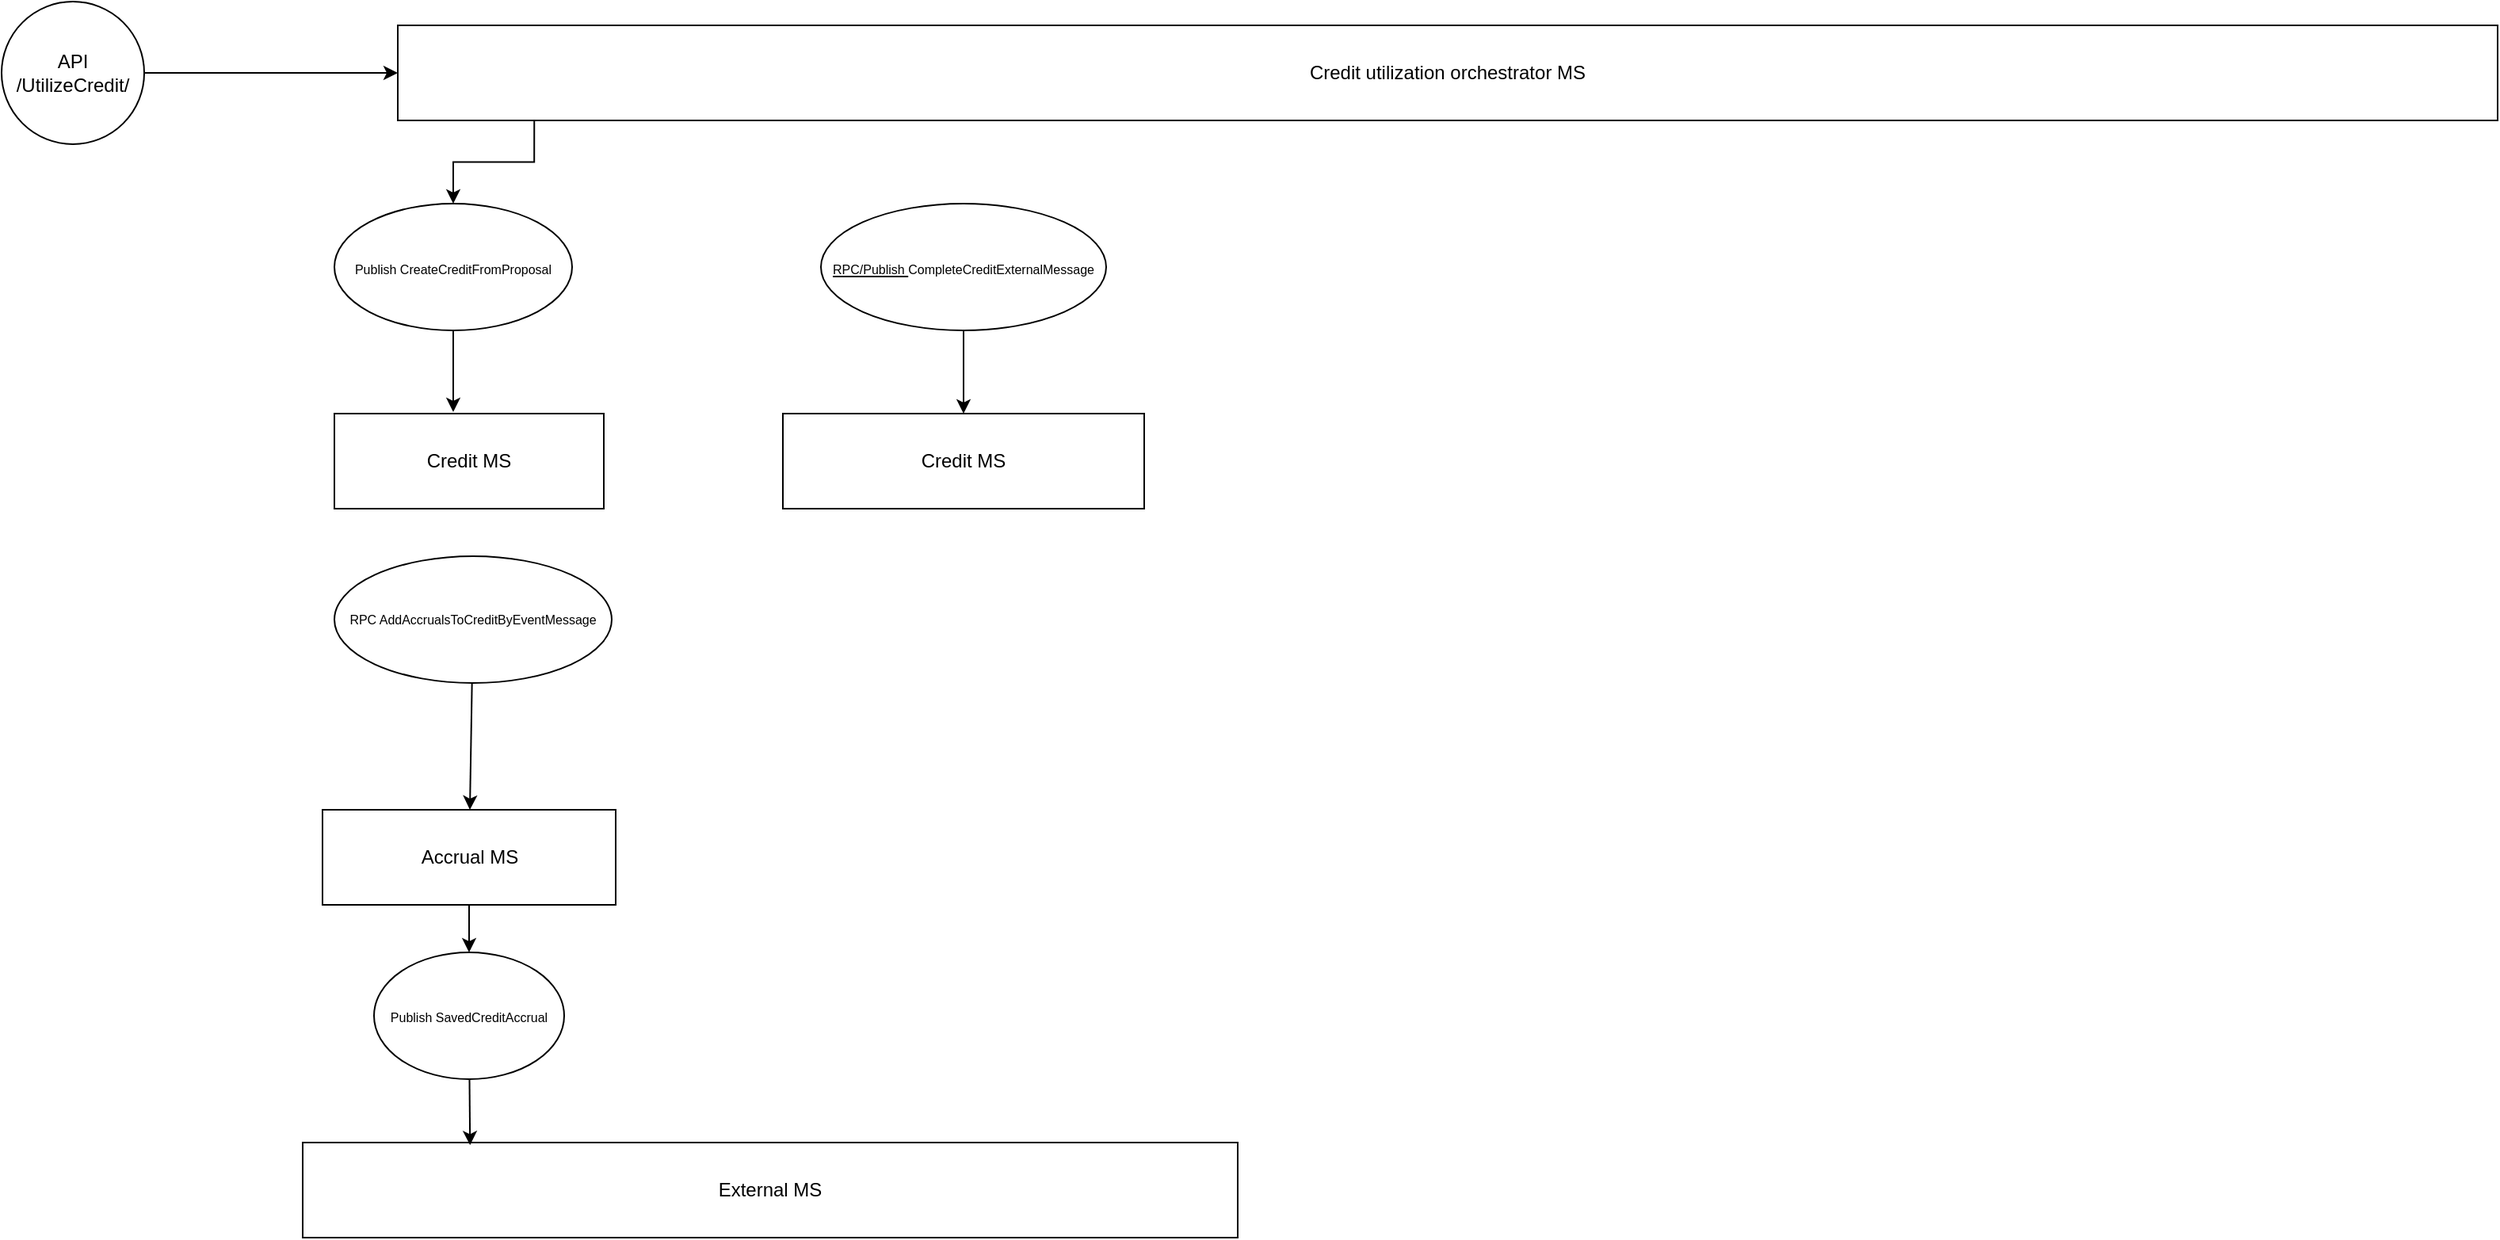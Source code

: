 <mxfile version="12.1.1" type="github" pages="1"><diagram id="sl8NYqq8rNl9QEhFI1fA" name="Page-1"><mxGraphModel dx="1385" dy="670" grid="1" gridSize="10" guides="1" tooltips="1" connect="1" arrows="1" fold="1" page="1" pageScale="1" pageWidth="1654" pageHeight="2336" math="0" shadow="0"><root><mxCell id="0"/><mxCell id="1" parent="0"/><mxCell id="KffA6eCXS93T_gcKlZLA-15" style="edgeStyle=none;rounded=0;orthogonalLoop=1;jettySize=auto;html=1;exitX=1;exitY=0.5;exitDx=0;exitDy=0;" edge="1" parent="1" source="KffA6eCXS93T_gcKlZLA-1" target="KffA6eCXS93T_gcKlZLA-2"><mxGeometry relative="1" as="geometry"/></mxCell><mxCell id="KffA6eCXS93T_gcKlZLA-1" value="API /UtilizeCredit/" style="ellipse;whiteSpace=wrap;html=1;aspect=fixed;" vertex="1" parent="1"><mxGeometry x="10" y="40" width="90" height="90" as="geometry"/></mxCell><mxCell id="KffA6eCXS93T_gcKlZLA-2" value="Credit utilization orchestrator MS" style="rounded=0;whiteSpace=wrap;html=1;" vertex="1" parent="1"><mxGeometry x="260" y="55" width="1325" height="60" as="geometry"/></mxCell><mxCell id="KffA6eCXS93T_gcKlZLA-6" value="Credit MS" style="rounded=0;whiteSpace=wrap;html=1;" vertex="1" parent="1"><mxGeometry x="220" y="300" width="170" height="60" as="geometry"/></mxCell><mxCell id="KffA6eCXS93T_gcKlZLA-39" style="edgeStyle=orthogonalEdgeStyle;rounded=0;orthogonalLoop=1;jettySize=auto;html=1;exitX=0.5;exitY=1;exitDx=0;exitDy=0;entryX=0.5;entryY=0;entryDx=0;entryDy=0;" edge="1" parent="1" source="KffA6eCXS93T_gcKlZLA-12" target="KffA6eCXS93T_gcKlZLA-29"><mxGeometry relative="1" as="geometry"/></mxCell><mxCell id="KffA6eCXS93T_gcKlZLA-12" value="Accrual MS&lt;br&gt;" style="rounded=0;whiteSpace=wrap;html=1;" vertex="1" parent="1"><mxGeometry x="212.5" y="550" width="185" height="60" as="geometry"/></mxCell><mxCell id="KffA6eCXS93T_gcKlZLA-14" value="&lt;h3&gt;&lt;br&gt;&lt;/h3&gt;" style="text;html=1;resizable=0;points=[];autosize=1;align=left;verticalAlign=top;spacingTop=-4;" vertex="1" parent="1"><mxGeometry x="70" y="410" width="20" height="40" as="geometry"/></mxCell><mxCell id="KffA6eCXS93T_gcKlZLA-16" value="External MS" style="rounded=0;whiteSpace=wrap;html=1;" vertex="1" parent="1"><mxGeometry x="200" y="760" width="590" height="60" as="geometry"/></mxCell><mxCell id="KffA6eCXS93T_gcKlZLA-19" value="Credit MS" style="rounded=0;whiteSpace=wrap;html=1;" vertex="1" parent="1"><mxGeometry x="503" y="300" width="228" height="60" as="geometry"/></mxCell><mxCell id="KffA6eCXS93T_gcKlZLA-34" value="" style="edgeStyle=none;rounded=0;orthogonalLoop=1;jettySize=auto;html=1;" edge="1" parent="1" source="KffA6eCXS93T_gcKlZLA-21" target="KffA6eCXS93T_gcKlZLA-12"><mxGeometry relative="1" as="geometry"/></mxCell><mxCell id="KffA6eCXS93T_gcKlZLA-21" value="&lt;h6 style=&quot;text-align: left&quot;&gt;&lt;font style=&quot;font-weight: normal ; font-size: 8px&quot;&gt;RPC AddAccrualsToCreditByEventMessage&lt;/font&gt;&lt;/h6&gt;" style="ellipse;whiteSpace=wrap;html=1;" vertex="1" parent="1"><mxGeometry x="220" y="390" width="175" height="80" as="geometry"/></mxCell><mxCell id="KffA6eCXS93T_gcKlZLA-28" style="edgeStyle=none;rounded=0;orthogonalLoop=1;jettySize=auto;html=1;" edge="1" parent="1" source="KffA6eCXS93T_gcKlZLA-26"><mxGeometry relative="1" as="geometry"><mxPoint x="295" y="299" as="targetPoint"/></mxGeometry></mxCell><mxCell id="KffA6eCXS93T_gcKlZLA-26" value="&lt;font style=&quot;font-size: 8px&quot;&gt;Publish CreateCreditFromProposal&lt;/font&gt;" style="ellipse;whiteSpace=wrap;html=1;" vertex="1" parent="1"><mxGeometry x="220" y="167.5" width="150" height="80" as="geometry"/></mxCell><mxCell id="KffA6eCXS93T_gcKlZLA-27" style="edgeStyle=orthogonalEdgeStyle;rounded=0;orthogonalLoop=1;jettySize=auto;html=1;exitX=0.065;exitY=1.005;exitDx=0;exitDy=0;entryX=0.5;entryY=0;entryDx=0;entryDy=0;exitPerimeter=0;" edge="1" parent="1" source="KffA6eCXS93T_gcKlZLA-2" target="KffA6eCXS93T_gcKlZLA-26"><mxGeometry relative="1" as="geometry"><mxPoint x="275" y="250" as="targetPoint"/><mxPoint x="340.833" y="115" as="sourcePoint"/><Array as="points"/></mxGeometry></mxCell><mxCell id="KffA6eCXS93T_gcKlZLA-42" style="edgeStyle=none;rounded=0;orthogonalLoop=1;jettySize=auto;html=1;entryX=0.179;entryY=0.028;entryDx=0;entryDy=0;entryPerimeter=0;" edge="1" parent="1" source="KffA6eCXS93T_gcKlZLA-29" target="KffA6eCXS93T_gcKlZLA-16"><mxGeometry relative="1" as="geometry"/></mxCell><mxCell id="KffA6eCXS93T_gcKlZLA-29" value="&lt;font style=&quot;font-size: 8px&quot;&gt;Publish SavedCreditAccrual&lt;/font&gt;" style="ellipse;whiteSpace=wrap;html=1;" vertex="1" parent="1"><mxGeometry x="245" y="640" width="120" height="80" as="geometry"/></mxCell><mxCell id="KffA6eCXS93T_gcKlZLA-37" style="edgeStyle=none;rounded=0;orthogonalLoop=1;jettySize=auto;html=1;entryX=0.5;entryY=0;entryDx=0;entryDy=0;" edge="1" parent="1" source="KffA6eCXS93T_gcKlZLA-36" target="KffA6eCXS93T_gcKlZLA-19"><mxGeometry relative="1" as="geometry"/></mxCell><mxCell id="KffA6eCXS93T_gcKlZLA-36" value="&lt;font style=&quot;font-size: 8px&quot;&gt;&lt;u&gt;RPC/Publish &lt;/u&gt;CompleteCreditExternalMessage&lt;/font&gt;" style="ellipse;whiteSpace=wrap;html=1;" vertex="1" parent="1"><mxGeometry x="527" y="167.5" width="180" height="80" as="geometry"/></mxCell></root></mxGraphModel></diagram></mxfile>
